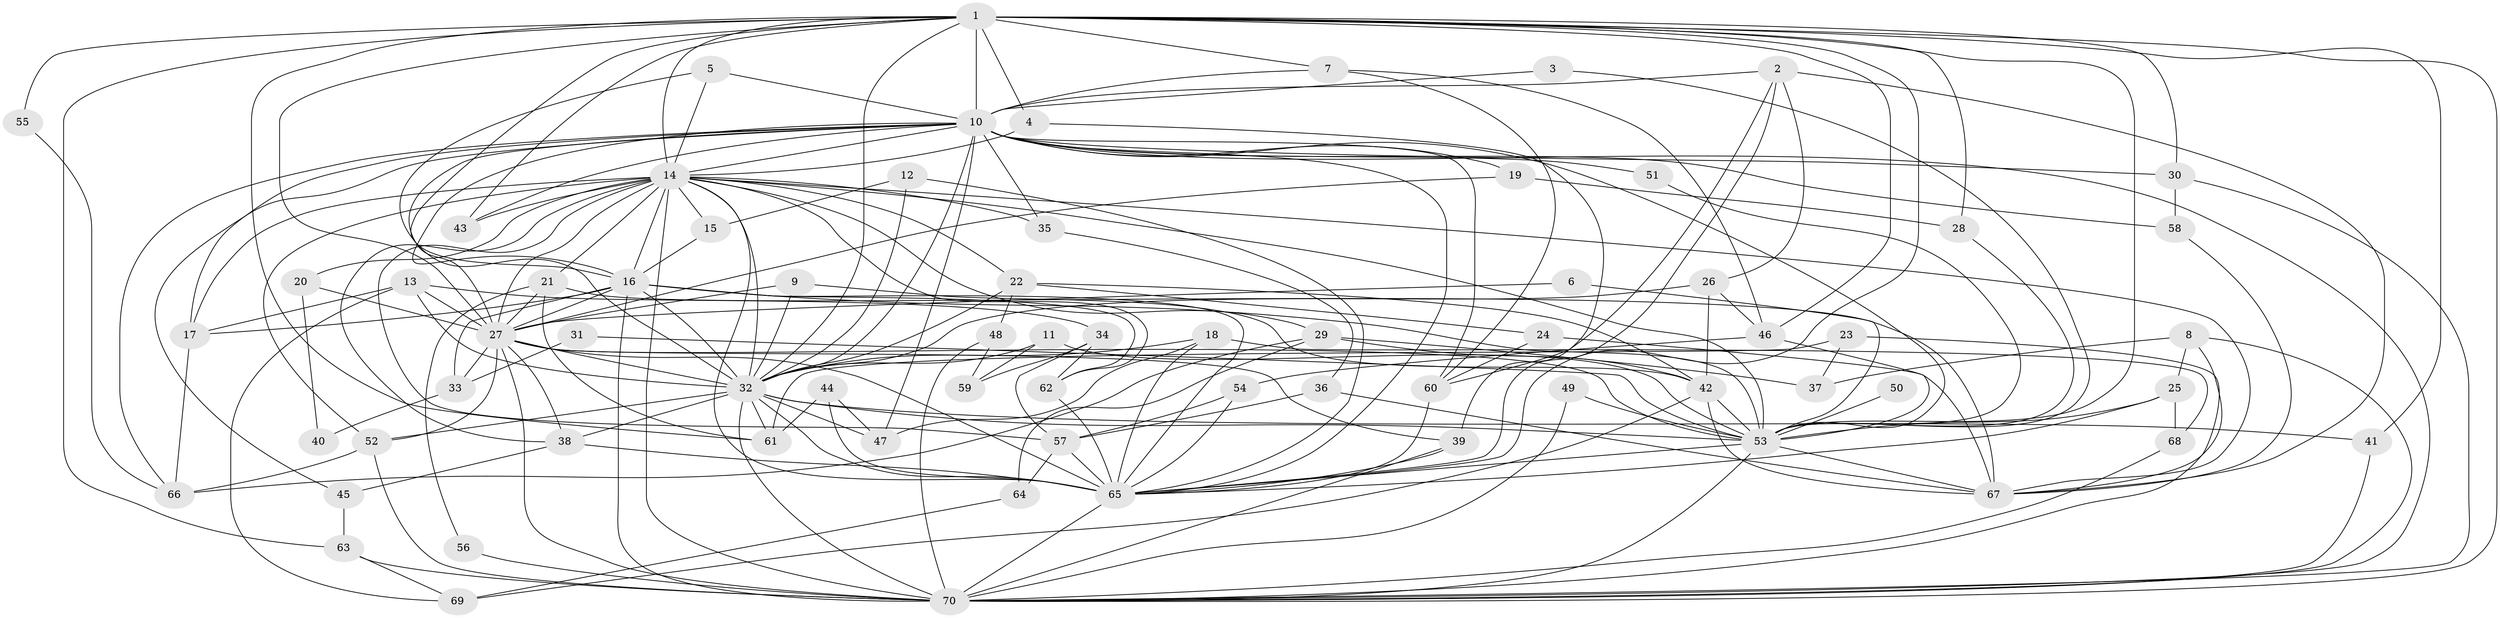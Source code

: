// original degree distribution, {23: 0.007142857142857143, 27: 0.014285714285714285, 30: 0.007142857142857143, 28: 0.007142857142857143, 16: 0.014285714285714285, 24: 0.007142857142857143, 17: 0.007142857142857143, 26: 0.007142857142857143, 2: 0.4785714285714286, 6: 0.02857142857142857, 5: 0.05714285714285714, 3: 0.2714285714285714, 10: 0.007142857142857143, 7: 0.014285714285714285, 4: 0.07142857142857142}
// Generated by graph-tools (version 1.1) at 2025/01/03/09/25 03:01:28]
// undirected, 70 vertices, 198 edges
graph export_dot {
graph [start="1"]
  node [color=gray90,style=filled];
  1;
  2;
  3;
  4;
  5;
  6;
  7;
  8;
  9;
  10;
  11;
  12;
  13;
  14;
  15;
  16;
  17;
  18;
  19;
  20;
  21;
  22;
  23;
  24;
  25;
  26;
  27;
  28;
  29;
  30;
  31;
  32;
  33;
  34;
  35;
  36;
  37;
  38;
  39;
  40;
  41;
  42;
  43;
  44;
  45;
  46;
  47;
  48;
  49;
  50;
  51;
  52;
  53;
  54;
  55;
  56;
  57;
  58;
  59;
  60;
  61;
  62;
  63;
  64;
  65;
  66;
  67;
  68;
  69;
  70;
  1 -- 4 [weight=1.0];
  1 -- 7 [weight=1.0];
  1 -- 10 [weight=2.0];
  1 -- 14 [weight=1.0];
  1 -- 16 [weight=1.0];
  1 -- 27 [weight=2.0];
  1 -- 28 [weight=1.0];
  1 -- 30 [weight=1.0];
  1 -- 32 [weight=1.0];
  1 -- 41 [weight=1.0];
  1 -- 43 [weight=1.0];
  1 -- 46 [weight=1.0];
  1 -- 53 [weight=2.0];
  1 -- 55 [weight=1.0];
  1 -- 61 [weight=1.0];
  1 -- 63 [weight=1.0];
  1 -- 65 [weight=1.0];
  1 -- 70 [weight=1.0];
  2 -- 10 [weight=1.0];
  2 -- 26 [weight=1.0];
  2 -- 60 [weight=1.0];
  2 -- 65 [weight=1.0];
  2 -- 67 [weight=1.0];
  3 -- 10 [weight=1.0];
  3 -- 53 [weight=1.0];
  4 -- 14 [weight=1.0];
  4 -- 39 [weight=1.0];
  5 -- 10 [weight=1.0];
  5 -- 14 [weight=1.0];
  5 -- 32 [weight=1.0];
  6 -- 27 [weight=1.0];
  6 -- 53 [weight=1.0];
  7 -- 10 [weight=1.0];
  7 -- 46 [weight=1.0];
  7 -- 60 [weight=1.0];
  8 -- 25 [weight=1.0];
  8 -- 37 [weight=1.0];
  8 -- 67 [weight=1.0];
  8 -- 70 [weight=1.0];
  9 -- 27 [weight=1.0];
  9 -- 32 [weight=1.0];
  9 -- 42 [weight=1.0];
  10 -- 14 [weight=1.0];
  10 -- 16 [weight=1.0];
  10 -- 17 [weight=1.0];
  10 -- 19 [weight=1.0];
  10 -- 27 [weight=2.0];
  10 -- 30 [weight=1.0];
  10 -- 32 [weight=1.0];
  10 -- 35 [weight=1.0];
  10 -- 43 [weight=1.0];
  10 -- 45 [weight=1.0];
  10 -- 47 [weight=3.0];
  10 -- 51 [weight=1.0];
  10 -- 53 [weight=1.0];
  10 -- 58 [weight=1.0];
  10 -- 60 [weight=1.0];
  10 -- 65 [weight=1.0];
  10 -- 66 [weight=1.0];
  10 -- 70 [weight=1.0];
  11 -- 32 [weight=1.0];
  11 -- 53 [weight=1.0];
  11 -- 59 [weight=1.0];
  12 -- 15 [weight=1.0];
  12 -- 32 [weight=1.0];
  12 -- 65 [weight=1.0];
  13 -- 17 [weight=1.0];
  13 -- 27 [weight=1.0];
  13 -- 32 [weight=1.0];
  13 -- 34 [weight=1.0];
  13 -- 69 [weight=1.0];
  14 -- 15 [weight=1.0];
  14 -- 16 [weight=1.0];
  14 -- 17 [weight=1.0];
  14 -- 20 [weight=1.0];
  14 -- 21 [weight=1.0];
  14 -- 22 [weight=1.0];
  14 -- 27 [weight=4.0];
  14 -- 29 [weight=1.0];
  14 -- 32 [weight=2.0];
  14 -- 35 [weight=1.0];
  14 -- 38 [weight=1.0];
  14 -- 43 [weight=1.0];
  14 -- 52 [weight=1.0];
  14 -- 53 [weight=1.0];
  14 -- 57 [weight=1.0];
  14 -- 62 [weight=1.0];
  14 -- 65 [weight=2.0];
  14 -- 67 [weight=1.0];
  14 -- 70 [weight=3.0];
  15 -- 16 [weight=1.0];
  16 -- 17 [weight=1.0];
  16 -- 27 [weight=2.0];
  16 -- 32 [weight=1.0];
  16 -- 33 [weight=2.0];
  16 -- 53 [weight=1.0];
  16 -- 62 [weight=1.0];
  16 -- 65 [weight=2.0];
  16 -- 70 [weight=2.0];
  17 -- 66 [weight=1.0];
  18 -- 32 [weight=1.0];
  18 -- 47 [weight=1.0];
  18 -- 65 [weight=1.0];
  18 -- 68 [weight=1.0];
  19 -- 27 [weight=1.0];
  19 -- 28 [weight=1.0];
  20 -- 27 [weight=1.0];
  20 -- 40 [weight=1.0];
  21 -- 27 [weight=2.0];
  21 -- 56 [weight=1.0];
  21 -- 61 [weight=1.0];
  21 -- 67 [weight=1.0];
  22 -- 24 [weight=1.0];
  22 -- 32 [weight=1.0];
  22 -- 42 [weight=1.0];
  22 -- 48 [weight=1.0];
  23 -- 37 [weight=1.0];
  23 -- 61 [weight=1.0];
  23 -- 70 [weight=1.0];
  24 -- 60 [weight=1.0];
  24 -- 67 [weight=1.0];
  25 -- 53 [weight=1.0];
  25 -- 65 [weight=1.0];
  25 -- 68 [weight=1.0];
  26 -- 32 [weight=2.0];
  26 -- 42 [weight=1.0];
  26 -- 46 [weight=1.0];
  27 -- 32 [weight=2.0];
  27 -- 33 [weight=1.0];
  27 -- 38 [weight=1.0];
  27 -- 39 [weight=1.0];
  27 -- 52 [weight=1.0];
  27 -- 53 [weight=3.0];
  27 -- 65 [weight=3.0];
  27 -- 70 [weight=2.0];
  28 -- 53 [weight=1.0];
  29 -- 37 [weight=1.0];
  29 -- 42 [weight=1.0];
  29 -- 64 [weight=1.0];
  29 -- 66 [weight=1.0];
  30 -- 58 [weight=1.0];
  30 -- 70 [weight=1.0];
  31 -- 33 [weight=1.0];
  31 -- 53 [weight=1.0];
  32 -- 38 [weight=1.0];
  32 -- 41 [weight=1.0];
  32 -- 47 [weight=1.0];
  32 -- 52 [weight=1.0];
  32 -- 53 [weight=3.0];
  32 -- 61 [weight=1.0];
  32 -- 65 [weight=2.0];
  32 -- 70 [weight=1.0];
  33 -- 40 [weight=2.0];
  34 -- 57 [weight=1.0];
  34 -- 59 [weight=1.0];
  34 -- 62 [weight=1.0];
  35 -- 36 [weight=1.0];
  36 -- 57 [weight=1.0];
  36 -- 67 [weight=1.0];
  38 -- 45 [weight=1.0];
  38 -- 65 [weight=1.0];
  39 -- 65 [weight=2.0];
  39 -- 70 [weight=1.0];
  41 -- 70 [weight=1.0];
  42 -- 53 [weight=1.0];
  42 -- 67 [weight=1.0];
  42 -- 69 [weight=1.0];
  44 -- 47 [weight=1.0];
  44 -- 61 [weight=1.0];
  44 -- 65 [weight=1.0];
  45 -- 63 [weight=1.0];
  46 -- 53 [weight=1.0];
  46 -- 54 [weight=1.0];
  48 -- 59 [weight=1.0];
  48 -- 70 [weight=1.0];
  49 -- 53 [weight=1.0];
  49 -- 70 [weight=1.0];
  50 -- 53 [weight=1.0];
  51 -- 53 [weight=1.0];
  52 -- 66 [weight=1.0];
  52 -- 70 [weight=1.0];
  53 -- 65 [weight=1.0];
  53 -- 67 [weight=2.0];
  53 -- 70 [weight=1.0];
  54 -- 57 [weight=1.0];
  54 -- 65 [weight=1.0];
  55 -- 66 [weight=1.0];
  56 -- 70 [weight=1.0];
  57 -- 64 [weight=1.0];
  57 -- 65 [weight=2.0];
  58 -- 67 [weight=1.0];
  60 -- 65 [weight=1.0];
  62 -- 65 [weight=1.0];
  63 -- 69 [weight=1.0];
  63 -- 70 [weight=1.0];
  64 -- 69 [weight=1.0];
  65 -- 70 [weight=1.0];
  68 -- 70 [weight=1.0];
}
